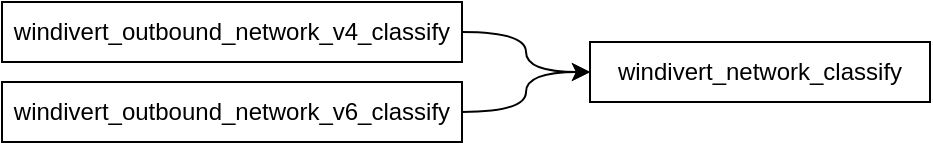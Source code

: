 <mxfile version="22.1.3" type="github">
  <diagram name="第 1 页" id="13l5S5YFXI5lpZrUWEiC">
    <mxGraphModel dx="1216" dy="764" grid="1" gridSize="10" guides="1" tooltips="1" connect="1" arrows="1" fold="1" page="1" pageScale="1" pageWidth="827" pageHeight="1169" math="0" shadow="0">
      <root>
        <mxCell id="0" />
        <mxCell id="1" parent="0" />
        <mxCell id="wiVu-uIKytIcO9cskcc3-4" style="edgeStyle=orthogonalEdgeStyle;rounded=0;orthogonalLoop=1;jettySize=auto;html=1;exitX=1;exitY=0.5;exitDx=0;exitDy=0;curved=1;" edge="1" parent="1" source="wiVu-uIKytIcO9cskcc3-1" target="wiVu-uIKytIcO9cskcc3-3">
          <mxGeometry relative="1" as="geometry" />
        </mxCell>
        <mxCell id="wiVu-uIKytIcO9cskcc3-1" value="windivert_outbound_network_v4_classify" style="rounded=0;whiteSpace=wrap;html=1;" vertex="1" parent="1">
          <mxGeometry x="120" y="170" width="230" height="30" as="geometry" />
        </mxCell>
        <mxCell id="wiVu-uIKytIcO9cskcc3-6" style="edgeStyle=orthogonalEdgeStyle;rounded=0;orthogonalLoop=1;jettySize=auto;html=1;exitX=1;exitY=0.5;exitDx=0;exitDy=0;entryX=0;entryY=0.5;entryDx=0;entryDy=0;curved=1;" edge="1" parent="1" source="wiVu-uIKytIcO9cskcc3-2" target="wiVu-uIKytIcO9cskcc3-3">
          <mxGeometry relative="1" as="geometry" />
        </mxCell>
        <mxCell id="wiVu-uIKytIcO9cskcc3-2" value="windivert_outbound_network_v6_classify" style="rounded=0;whiteSpace=wrap;html=1;" vertex="1" parent="1">
          <mxGeometry x="120" y="210" width="230" height="30" as="geometry" />
        </mxCell>
        <mxCell id="wiVu-uIKytIcO9cskcc3-3" value="windivert_network_classify" style="rounded=0;whiteSpace=wrap;html=1;" vertex="1" parent="1">
          <mxGeometry x="414" y="190" width="170" height="30" as="geometry" />
        </mxCell>
      </root>
    </mxGraphModel>
  </diagram>
</mxfile>
